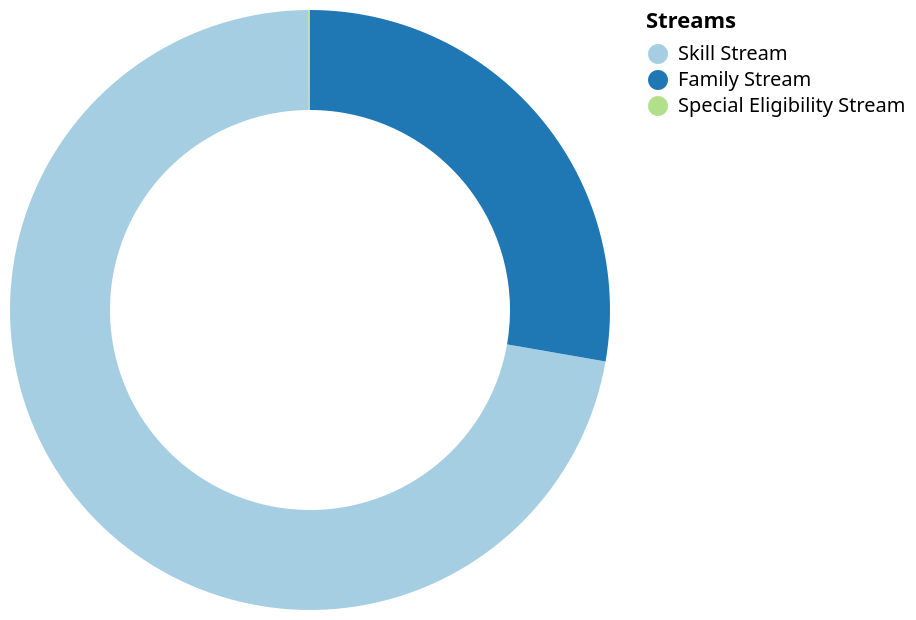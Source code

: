 {
  "$schema": "https://vega.github.io/schema/vega-lite/v6.json",
  "description": "Migration Stream into Australia 2023-24",
  "width": 300,
  "height": 300,
  "data": {
    "values": [
      {"category": "Skill Stream", "value": 137100},
      {"category": "Family Stream", "value": 52720},
      {"category": "Special Eligibility Stream", "value": 180}
    ]
  },
  "layer": [
    {
      "mark": {"type": "arc", "innerRadius": 100},
      "encoding": {
        "theta": {"field": "value", "type": "quantitative"},
        "color": {
          "field": "category",
          "type": "nominal",
          "scale": {
            "domain": [
              "Skill Stream",
              "Family Stream",
              "Special Eligibility Stream"
            ],
            "range": ["#a6cee3", "#1f78b4", "#b2df8a"]
          },
          "legend": {"title": "Streams"}
        },
        "tooltip": [
          {"field": "category", "type": "nominal", "title": "Stream"},
          {
            "field": "value",
            "type": "quantitative",
            "aggregate": "sum",
            "title": "Number of applicants",
            "format": ","
          }
        ]
      }
    }
  ],
  "config": {}
}